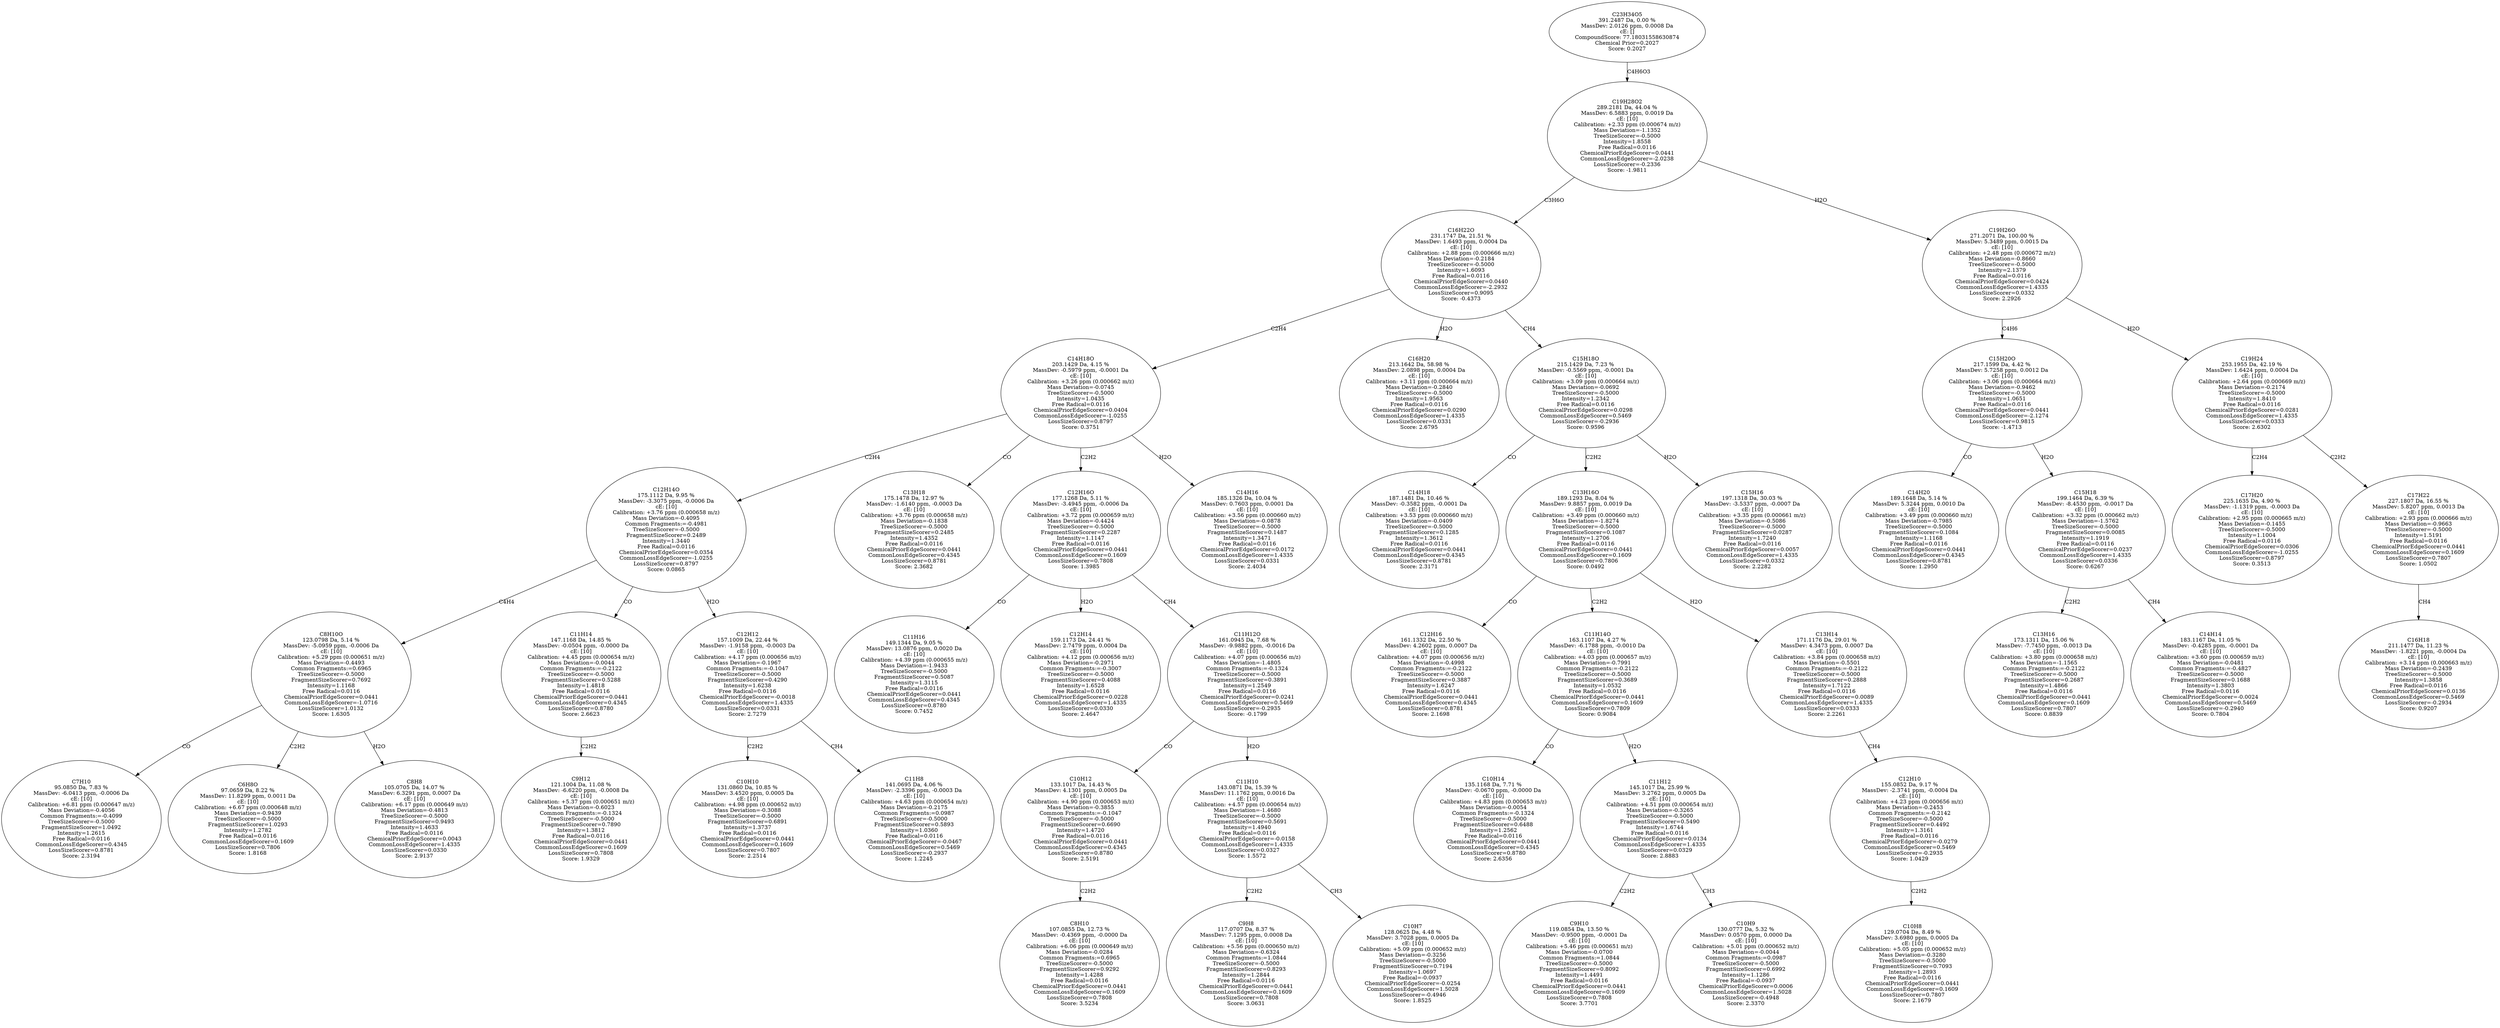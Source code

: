 strict digraph {
v1 [label="C7H10\n95.0850 Da, 7.83 %\nMassDev: -6.0413 ppm, -0.0006 Da\ncE: [10]\nCalibration: +6.81 ppm (0.000647 m/z)\nMass Deviation=-0.4056\nCommon Fragments:=-0.4099\nTreeSizeScorer=-0.5000\nFragmentSizeScorer=1.0492\nIntensity=1.2615\nFree Radical=0.0116\nCommonLossEdgeScorer=0.4345\nLossSizeScorer=0.8781\nScore: 2.3194"];
v2 [label="C6H8O\n97.0659 Da, 8.22 %\nMassDev: 11.8299 ppm, 0.0011 Da\ncE: [10]\nCalibration: +6.67 ppm (0.000648 m/z)\nMass Deviation=-0.9439\nTreeSizeScorer=-0.5000\nFragmentSizeScorer=1.0293\nIntensity=1.2782\nFree Radical=0.0116\nCommonLossEdgeScorer=0.1609\nLossSizeScorer=0.7806\nScore: 1.8168"];
v3 [label="C8H8\n105.0705 Da, 14.07 %\nMassDev: 6.3291 ppm, 0.0007 Da\ncE: [10]\nCalibration: +6.17 ppm (0.000649 m/z)\nMass Deviation=-0.4813\nTreeSizeScorer=-0.5000\nFragmentSizeScorer=0.9493\nIntensity=1.4633\nFree Radical=0.0116\nChemicalPriorEdgeScorer=0.0043\nCommonLossEdgeScorer=1.4335\nLossSizeScorer=0.0330\nScore: 2.9137"];
v4 [label="C8H10O\n123.0798 Da, 5.14 %\nMassDev: -5.0959 ppm, -0.0006 Da\ncE: [10]\nCalibration: +5.29 ppm (0.000651 m/z)\nMass Deviation=-0.4493\nCommon Fragments:=0.6965\nTreeSizeScorer=-0.5000\nFragmentSizeScorer=0.7692\nIntensity=1.1168\nFree Radical=0.0116\nChemicalPriorEdgeScorer=0.0441\nCommonLossEdgeScorer=-1.0716\nLossSizeScorer=1.0132\nScore: 1.6305"];
v5 [label="C9H12\n121.1004 Da, 11.08 %\nMassDev: -6.6220 ppm, -0.0008 Da\ncE: [10]\nCalibration: +5.37 ppm (0.000651 m/z)\nMass Deviation=-0.6023\nCommon Fragments:=-0.1324\nTreeSizeScorer=-0.5000\nFragmentSizeScorer=0.7890\nIntensity=1.3812\nFree Radical=0.0116\nChemicalPriorEdgeScorer=0.0441\nCommonLossEdgeScorer=0.1609\nLossSizeScorer=0.7808\nScore: 1.9329"];
v6 [label="C11H14\n147.1168 Da, 14.85 %\nMassDev: -0.0504 ppm, -0.0000 Da\ncE: [10]\nCalibration: +4.45 ppm (0.000654 m/z)\nMass Deviation=-0.0044\nCommon Fragments:=-0.2122\nTreeSizeScorer=-0.5000\nFragmentSizeScorer=0.5288\nIntensity=1.4818\nFree Radical=0.0116\nChemicalPriorEdgeScorer=0.0441\nCommonLossEdgeScorer=0.4345\nLossSizeScorer=0.8780\nScore: 2.6623"];
v7 [label="C10H10\n131.0860 Da, 10.85 %\nMassDev: 3.4520 ppm, 0.0005 Da\ncE: [10]\nCalibration: +4.98 ppm (0.000652 m/z)\nMass Deviation=-0.3088\nTreeSizeScorer=-0.5000\nFragmentSizeScorer=0.6891\nIntensity=1.3737\nFree Radical=0.0116\nChemicalPriorEdgeScorer=0.0441\nCommonLossEdgeScorer=0.1609\nLossSizeScorer=0.7807\nScore: 2.2514"];
v8 [label="C11H8\n141.0695 Da, 4.06 %\nMassDev: -2.3396 ppm, -0.0003 Da\ncE: [10]\nCalibration: +4.63 ppm (0.000654 m/z)\nMass Deviation=-0.2175\nCommon Fragments:=0.0987\nTreeSizeScorer=-0.5000\nFragmentSizeScorer=0.5893\nIntensity=1.0360\nFree Radical=0.0116\nChemicalPriorEdgeScorer=-0.0467\nCommonLossEdgeScorer=0.5469\nLossSizeScorer=-0.2937\nScore: 1.2245"];
v9 [label="C12H12\n157.1009 Da, 22.44 %\nMassDev: -1.9158 ppm, -0.0003 Da\ncE: [10]\nCalibration: +4.17 ppm (0.000656 m/z)\nMass Deviation=-0.1967\nCommon Fragments:=-0.1047\nTreeSizeScorer=-0.5000\nFragmentSizeScorer=0.4290\nIntensity=1.6238\nFree Radical=0.0116\nChemicalPriorEdgeScorer=-0.0018\nCommonLossEdgeScorer=1.4335\nLossSizeScorer=0.0331\nScore: 2.7279"];
v10 [label="C12H14O\n175.1112 Da, 9.95 %\nMassDev: -3.3075 ppm, -0.0006 Da\ncE: [10]\nCalibration: +3.76 ppm (0.000658 m/z)\nMass Deviation=-0.4095\nCommon Fragments:=-0.4981\nTreeSizeScorer=-0.5000\nFragmentSizeScorer=0.2489\nIntensity=1.3440\nFree Radical=0.0116\nChemicalPriorEdgeScorer=0.0354\nCommonLossEdgeScorer=-1.0255\nLossSizeScorer=0.8797\nScore: 0.0865"];
v11 [label="C13H18\n175.1478 Da, 12.97 %\nMassDev: -1.6140 ppm, -0.0003 Da\ncE: [10]\nCalibration: +3.76 ppm (0.000658 m/z)\nMass Deviation=-0.1838\nTreeSizeScorer=-0.5000\nFragmentSizeScorer=0.2485\nIntensity=1.4352\nFree Radical=0.0116\nChemicalPriorEdgeScorer=0.0441\nCommonLossEdgeScorer=0.4345\nLossSizeScorer=0.8781\nScore: 2.3682"];
v12 [label="C11H16\n149.1344 Da, 9.05 %\nMassDev: 13.0876 ppm, 0.0020 Da\ncE: [10]\nCalibration: +4.39 ppm (0.000655 m/z)\nMass Deviation=-1.9433\nTreeSizeScorer=-0.5000\nFragmentSizeScorer=0.5087\nIntensity=1.3115\nFree Radical=0.0116\nChemicalPriorEdgeScorer=0.0441\nCommonLossEdgeScorer=0.4345\nLossSizeScorer=0.8780\nScore: 0.7452"];
v13 [label="C12H14\n159.1173 Da, 24.41 %\nMassDev: 2.7479 ppm, 0.0004 Da\ncE: [10]\nCalibration: +4.12 ppm (0.000656 m/z)\nMass Deviation=-0.2971\nCommon Fragments:=-0.3007\nTreeSizeScorer=-0.5000\nFragmentSizeScorer=0.4088\nIntensity=1.6528\nFree Radical=0.0116\nChemicalPriorEdgeScorer=0.0228\nCommonLossEdgeScorer=1.4335\nLossSizeScorer=0.0330\nScore: 2.4647"];
v14 [label="C8H10\n107.0855 Da, 12.73 %\nMassDev: -0.4369 ppm, -0.0000 Da\ncE: [10]\nCalibration: +6.06 ppm (0.000649 m/z)\nMass Deviation=-0.0284\nCommon Fragments:=0.6965\nTreeSizeScorer=-0.5000\nFragmentSizeScorer=0.9292\nIntensity=1.4288\nFree Radical=0.0116\nChemicalPriorEdgeScorer=0.0441\nCommonLossEdgeScorer=0.1609\nLossSizeScorer=0.7808\nScore: 3.5234"];
v15 [label="C10H12\n133.1017 Da, 14.43 %\nMassDev: 4.1301 ppm, 0.0005 Da\ncE: [10]\nCalibration: +4.90 ppm (0.000653 m/z)\nMass Deviation=-0.3855\nCommon Fragments:=-0.1047\nTreeSizeScorer=-0.5000\nFragmentSizeScorer=0.6690\nIntensity=1.4720\nFree Radical=0.0116\nChemicalPriorEdgeScorer=0.0441\nCommonLossEdgeScorer=0.4345\nLossSizeScorer=0.8780\nScore: 2.5191"];
v16 [label="C9H8\n117.0707 Da, 8.37 %\nMassDev: 7.1295 ppm, 0.0008 Da\ncE: [10]\nCalibration: +5.56 ppm (0.000650 m/z)\nMass Deviation=-0.6324\nCommon Fragments:=1.0844\nTreeSizeScorer=-0.5000\nFragmentSizeScorer=0.8293\nIntensity=1.2844\nFree Radical=0.0116\nChemicalPriorEdgeScorer=0.0441\nCommonLossEdgeScorer=0.1609\nLossSizeScorer=0.7808\nScore: 3.0631"];
v17 [label="C10H7\n128.0625 Da, 4.48 %\nMassDev: 3.7028 ppm, 0.0005 Da\ncE: [10]\nCalibration: +5.09 ppm (0.000652 m/z)\nMass Deviation=-0.3256\nTreeSizeScorer=-0.5000\nFragmentSizeScorer=0.7194\nIntensity=1.0697\nFree Radical=-0.0937\nChemicalPriorEdgeScorer=-0.0254\nCommonLossEdgeScorer=1.5028\nLossSizeScorer=-0.4946\nScore: 1.8525"];
v18 [label="C11H10\n143.0871 Da, 15.39 %\nMassDev: 11.1762 ppm, 0.0016 Da\ncE: [10]\nCalibration: +4.57 ppm (0.000654 m/z)\nMass Deviation=-1.4680\nTreeSizeScorer=-0.5000\nFragmentSizeScorer=0.5691\nIntensity=1.4940\nFree Radical=0.0116\nChemicalPriorEdgeScorer=-0.0158\nCommonLossEdgeScorer=1.4335\nLossSizeScorer=0.0327\nScore: 1.5572"];
v19 [label="C11H12O\n161.0945 Da, 7.68 %\nMassDev: -9.9882 ppm, -0.0016 Da\ncE: [10]\nCalibration: +4.07 ppm (0.000656 m/z)\nMass Deviation=-1.4805\nCommon Fragments:=-0.1324\nTreeSizeScorer=-0.5000\nFragmentSizeScorer=0.3891\nIntensity=1.2549\nFree Radical=0.0116\nChemicalPriorEdgeScorer=0.0241\nCommonLossEdgeScorer=0.5469\nLossSizeScorer=-0.2935\nScore: -0.1799"];
v20 [label="C12H16O\n177.1268 Da, 5.11 %\nMassDev: -3.4945 ppm, -0.0006 Da\ncE: [10]\nCalibration: +3.72 ppm (0.000659 m/z)\nMass Deviation=-0.4424\nTreeSizeScorer=-0.5000\nFragmentSizeScorer=0.2287\nIntensity=1.1147\nFree Radical=0.0116\nChemicalPriorEdgeScorer=0.0441\nCommonLossEdgeScorer=0.1609\nLossSizeScorer=0.7808\nScore: 1.3985"];
v21 [label="C14H16\n185.1326 Da, 10.04 %\nMassDev: 0.7603 ppm, 0.0001 Da\ncE: [10]\nCalibration: +3.56 ppm (0.000660 m/z)\nMass Deviation=-0.0878\nTreeSizeScorer=-0.5000\nFragmentSizeScorer=0.1487\nIntensity=1.3471\nFree Radical=0.0116\nChemicalPriorEdgeScorer=0.0172\nCommonLossEdgeScorer=1.4335\nLossSizeScorer=0.0331\nScore: 2.4034"];
v22 [label="C14H18O\n203.1429 Da, 4.15 %\nMassDev: -0.5979 ppm, -0.0001 Da\ncE: [10]\nCalibration: +3.26 ppm (0.000662 m/z)\nMass Deviation=-0.0745\nTreeSizeScorer=-0.5000\nIntensity=1.0435\nFree Radical=0.0116\nChemicalPriorEdgeScorer=0.0404\nCommonLossEdgeScorer=-1.0255\nLossSizeScorer=0.8797\nScore: 0.3751"];
v23 [label="C16H20\n213.1642 Da, 58.98 %\nMassDev: 2.0898 ppm, 0.0004 Da\ncE: [10]\nCalibration: +3.11 ppm (0.000664 m/z)\nMass Deviation=-0.2840\nTreeSizeScorer=-0.5000\nIntensity=1.9563\nFree Radical=0.0116\nChemicalPriorEdgeScorer=0.0290\nCommonLossEdgeScorer=1.4335\nLossSizeScorer=0.0331\nScore: 2.6795"];
v24 [label="C14H18\n187.1481 Da, 10.46 %\nMassDev: -0.3582 ppm, -0.0001 Da\ncE: [10]\nCalibration: +3.53 ppm (0.000660 m/z)\nMass Deviation=-0.0409\nTreeSizeScorer=-0.5000\nFragmentSizeScorer=0.1285\nIntensity=1.3612\nFree Radical=0.0116\nChemicalPriorEdgeScorer=0.0441\nCommonLossEdgeScorer=0.4345\nLossSizeScorer=0.8781\nScore: 2.3171"];
v25 [label="C12H16\n161.1332 Da, 22.50 %\nMassDev: 4.2602 ppm, 0.0007 Da\ncE: [10]\nCalibration: +4.07 ppm (0.000656 m/z)\nMass Deviation=-0.4998\nCommon Fragments:=-0.2122\nTreeSizeScorer=-0.5000\nFragmentSizeScorer=0.3887\nIntensity=1.6247\nFree Radical=0.0116\nChemicalPriorEdgeScorer=0.0441\nCommonLossEdgeScorer=0.4345\nLossSizeScorer=0.8781\nScore: 2.1698"];
v26 [label="C10H14\n135.1168 Da, 7.71 %\nMassDev: -0.0670 ppm, -0.0000 Da\ncE: [10]\nCalibration: +4.83 ppm (0.000653 m/z)\nMass Deviation=-0.0054\nCommon Fragments:=-0.1324\nTreeSizeScorer=-0.5000\nFragmentSizeScorer=0.6488\nIntensity=1.2562\nFree Radical=0.0116\nChemicalPriorEdgeScorer=0.0441\nCommonLossEdgeScorer=0.4345\nLossSizeScorer=0.8780\nScore: 2.6356"];
v27 [label="C9H10\n119.0854 Da, 13.50 %\nMassDev: -0.9500 ppm, -0.0001 Da\ncE: [10]\nCalibration: +5.46 ppm (0.000651 m/z)\nMass Deviation=-0.0700\nCommon Fragments:=1.0844\nTreeSizeScorer=-0.5000\nFragmentSizeScorer=0.8092\nIntensity=1.4491\nFree Radical=0.0116\nChemicalPriorEdgeScorer=0.0441\nCommonLossEdgeScorer=0.1609\nLossSizeScorer=0.7808\nScore: 3.7701"];
v28 [label="C10H9\n130.0777 Da, 5.32 %\nMassDev: 0.0570 ppm, 0.0000 Da\ncE: [10]\nCalibration: +5.01 ppm (0.000652 m/z)\nMass Deviation=-0.0044\nCommon Fragments:=0.0987\nTreeSizeScorer=-0.5000\nFragmentSizeScorer=0.6992\nIntensity=1.1286\nFree Radical=-0.0937\nChemicalPriorEdgeScorer=0.0006\nCommonLossEdgeScorer=1.5028\nLossSizeScorer=-0.4948\nScore: 2.3370"];
v29 [label="C11H12\n145.1017 Da, 25.99 %\nMassDev: 3.2762 ppm, 0.0005 Da\ncE: [10]\nCalibration: +4.51 ppm (0.000654 m/z)\nMass Deviation=-0.3265\nTreeSizeScorer=-0.5000\nFragmentSizeScorer=0.5490\nIntensity=1.6744\nFree Radical=0.0116\nChemicalPriorEdgeScorer=0.0134\nCommonLossEdgeScorer=1.4335\nLossSizeScorer=0.0329\nScore: 2.8883"];
v30 [label="C11H14O\n163.1107 Da, 4.27 %\nMassDev: -6.1788 ppm, -0.0010 Da\ncE: [10]\nCalibration: +4.03 ppm (0.000657 m/z)\nMass Deviation=-0.7991\nCommon Fragments:=-0.2122\nTreeSizeScorer=-0.5000\nFragmentSizeScorer=0.3689\nIntensity=1.0532\nFree Radical=0.0116\nChemicalPriorEdgeScorer=0.0441\nCommonLossEdgeScorer=0.1609\nLossSizeScorer=0.7809\nScore: 0.9084"];
v31 [label="C10H8\n129.0704 Da, 8.49 %\nMassDev: 3.6980 ppm, 0.0005 Da\ncE: [10]\nCalibration: +5.05 ppm (0.000652 m/z)\nMass Deviation=-0.3280\nTreeSizeScorer=-0.5000\nFragmentSizeScorer=0.7093\nIntensity=1.2893\nFree Radical=0.0116\nChemicalPriorEdgeScorer=0.0441\nCommonLossEdgeScorer=0.1609\nLossSizeScorer=0.7807\nScore: 2.1679"];
v32 [label="C12H10\n155.0852 Da, 9.17 %\nMassDev: -2.3741 ppm, -0.0004 Da\ncE: [10]\nCalibration: +4.23 ppm (0.000656 m/z)\nMass Deviation=-0.2453\nCommon Fragments:=-0.2142\nTreeSizeScorer=-0.5000\nFragmentSizeScorer=0.4492\nIntensity=1.3161\nFree Radical=0.0116\nChemicalPriorEdgeScorer=-0.0279\nCommonLossEdgeScorer=0.5469\nLossSizeScorer=-0.2935\nScore: 1.0429"];
v33 [label="C13H14\n171.1176 Da, 29.01 %\nMassDev: 4.3473 ppm, 0.0007 Da\ncE: [10]\nCalibration: +3.84 ppm (0.000658 m/z)\nMass Deviation=-0.5501\nCommon Fragments:=-0.2122\nTreeSizeScorer=-0.5000\nFragmentSizeScorer=0.2888\nIntensity=1.7122\nFree Radical=0.0116\nChemicalPriorEdgeScorer=0.0089\nCommonLossEdgeScorer=1.4335\nLossSizeScorer=0.0333\nScore: 2.2261"];
v34 [label="C13H16O\n189.1293 Da, 8.04 %\nMassDev: 9.8857 ppm, 0.0019 Da\ncE: [10]\nCalibration: +3.49 ppm (0.000660 m/z)\nMass Deviation=-1.8274\nTreeSizeScorer=-0.5000\nFragmentSizeScorer=0.1087\nIntensity=1.2706\nFree Radical=0.0116\nChemicalPriorEdgeScorer=0.0441\nCommonLossEdgeScorer=0.1609\nLossSizeScorer=0.7806\nScore: 0.0492"];
v35 [label="C15H16\n197.1318 Da, 30.03 %\nMassDev: -3.5337 ppm, -0.0007 Da\ncE: [10]\nCalibration: +3.35 ppm (0.000661 m/z)\nMass Deviation=-0.5086\nTreeSizeScorer=-0.5000\nFragmentSizeScorer=0.0287\nIntensity=1.7240\nFree Radical=0.0116\nChemicalPriorEdgeScorer=0.0057\nCommonLossEdgeScorer=1.4335\nLossSizeScorer=0.0332\nScore: 2.2282"];
v36 [label="C15H18O\n215.1429 Da, 7.23 %\nMassDev: -0.5569 ppm, -0.0001 Da\ncE: [10]\nCalibration: +3.09 ppm (0.000664 m/z)\nMass Deviation=-0.0692\nTreeSizeScorer=-0.5000\nIntensity=1.2342\nFree Radical=0.0116\nChemicalPriorEdgeScorer=0.0298\nCommonLossEdgeScorer=0.5469\nLossSizeScorer=-0.2936\nScore: 0.9596"];
v37 [label="C16H22O\n231.1747 Da, 21.51 %\nMassDev: 1.6493 ppm, 0.0004 Da\ncE: [10]\nCalibration: +2.88 ppm (0.000666 m/z)\nMass Deviation=-0.2184\nTreeSizeScorer=-0.5000\nIntensity=1.6093\nFree Radical=0.0116\nChemicalPriorEdgeScorer=0.0440\nCommonLossEdgeScorer=-2.2932\nLossSizeScorer=0.9095\nScore: -0.4373"];
v38 [label="C14H20\n189.1648 Da, 5.14 %\nMassDev: 5.3244 ppm, 0.0010 Da\ncE: [10]\nCalibration: +3.49 ppm (0.000660 m/z)\nMass Deviation=-0.7985\nTreeSizeScorer=-0.5000\nFragmentSizeScorer=0.1084\nIntensity=1.1168\nFree Radical=0.0116\nChemicalPriorEdgeScorer=0.0441\nCommonLossEdgeScorer=0.4345\nLossSizeScorer=0.8781\nScore: 1.2950"];
v39 [label="C13H16\n173.1311 Da, 15.06 %\nMassDev: -7.7450 ppm, -0.0013 Da\ncE: [10]\nCalibration: +3.80 ppm (0.000658 m/z)\nMass Deviation=-1.1565\nCommon Fragments:=-0.2122\nTreeSizeScorer=-0.5000\nFragmentSizeScorer=0.2687\nIntensity=1.4866\nFree Radical=0.0116\nChemicalPriorEdgeScorer=0.0441\nCommonLossEdgeScorer=0.1609\nLossSizeScorer=0.7807\nScore: 0.8839"];
v40 [label="C14H14\n183.1167 Da, 11.05 %\nMassDev: -0.4285 ppm, -0.0001 Da\ncE: [10]\nCalibration: +3.60 ppm (0.000659 m/z)\nMass Deviation=-0.0481\nCommon Fragments:=-0.4827\nTreeSizeScorer=-0.5000\nFragmentSizeScorer=0.1688\nIntensity=1.3803\nFree Radical=0.0116\nChemicalPriorEdgeScorer=-0.0024\nCommonLossEdgeScorer=0.5469\nLossSizeScorer=-0.2940\nScore: 0.7804"];
v41 [label="C15H18\n199.1464 Da, 6.39 %\nMassDev: -8.4530 ppm, -0.0017 Da\ncE: [10]\nCalibration: +3.32 ppm (0.000662 m/z)\nMass Deviation=-1.5762\nTreeSizeScorer=-0.5000\nFragmentSizeScorer=0.0085\nIntensity=1.1919\nFree Radical=0.0116\nChemicalPriorEdgeScorer=0.0237\nCommonLossEdgeScorer=1.4335\nLossSizeScorer=0.0336\nScore: 0.6267"];
v42 [label="C15H20O\n217.1599 Da, 4.42 %\nMassDev: 5.7258 ppm, 0.0012 Da\ncE: [10]\nCalibration: +3.06 ppm (0.000664 m/z)\nMass Deviation=-0.9462\nTreeSizeScorer=-0.5000\nIntensity=1.0651\nFree Radical=0.0116\nChemicalPriorEdgeScorer=0.0441\nCommonLossEdgeScorer=-2.1274\nLossSizeScorer=0.9815\nScore: -1.4713"];
v43 [label="C17H20\n225.1635 Da, 4.90 %\nMassDev: -1.1319 ppm, -0.0003 Da\ncE: [10]\nCalibration: +2.95 ppm (0.000665 m/z)\nMass Deviation=-0.1455\nTreeSizeScorer=-0.5000\nIntensity=1.1004\nFree Radical=0.0116\nChemicalPriorEdgeScorer=0.0306\nCommonLossEdgeScorer=-1.0255\nLossSizeScorer=0.8797\nScore: 0.3513"];
v44 [label="C16H18\n211.1477 Da, 11.23 %\nMassDev: -1.8221 ppm, -0.0004 Da\ncE: [10]\nCalibration: +3.14 ppm (0.000663 m/z)\nMass Deviation=-0.2439\nTreeSizeScorer=-0.5000\nIntensity=1.3858\nFree Radical=0.0116\nChemicalPriorEdgeScorer=0.0136\nCommonLossEdgeScorer=0.5469\nLossSizeScorer=-0.2934\nScore: 0.9207"];
v45 [label="C17H22\n227.1807 Da, 16.55 %\nMassDev: 5.8207 ppm, 0.0013 Da\ncE: [10]\nCalibration: +2.93 ppm (0.000666 m/z)\nMass Deviation=-0.9663\nTreeSizeScorer=-0.5000\nIntensity=1.5191\nFree Radical=0.0116\nChemicalPriorEdgeScorer=0.0441\nCommonLossEdgeScorer=0.1609\nLossSizeScorer=0.7807\nScore: 1.0502"];
v46 [label="C19H24\n253.1955 Da, 42.19 %\nMassDev: 1.6424 ppm, 0.0004 Da\ncE: [10]\nCalibration: +2.64 ppm (0.000669 m/z)\nMass Deviation=-0.2174\nTreeSizeScorer=-0.5000\nIntensity=1.8410\nFree Radical=0.0116\nChemicalPriorEdgeScorer=0.0281\nCommonLossEdgeScorer=1.4335\nLossSizeScorer=0.0333\nScore: 2.6302"];
v47 [label="C19H26O\n271.2071 Da, 100.00 %\nMassDev: 5.3489 ppm, 0.0015 Da\ncE: [10]\nCalibration: +2.48 ppm (0.000672 m/z)\nMass Deviation=-0.8660\nTreeSizeScorer=-0.5000\nIntensity=2.1379\nFree Radical=0.0116\nChemicalPriorEdgeScorer=0.0424\nCommonLossEdgeScorer=1.4335\nLossSizeScorer=0.0332\nScore: 2.2926"];
v48 [label="C19H28O2\n289.2181 Da, 44.04 %\nMassDev: 6.5883 ppm, 0.0019 Da\ncE: [10]\nCalibration: +2.33 ppm (0.000674 m/z)\nMass Deviation=-1.1352\nTreeSizeScorer=-0.5000\nIntensity=1.8558\nFree Radical=0.0116\nChemicalPriorEdgeScorer=0.0441\nCommonLossEdgeScorer=-2.0238\nLossSizeScorer=-0.2336\nScore: -1.9811"];
v49 [label="C23H34O5\n391.2487 Da, 0.00 %\nMassDev: 2.0126 ppm, 0.0008 Da\ncE: []\nCompoundScore: 77.18031558630874\nChemical Prior=0.2027\nScore: 0.2027"];
v4 -> v1 [label="CO"];
v4 -> v2 [label="C2H2"];
v4 -> v3 [label="H2O"];
v10 -> v4 [label="C4H4"];
v6 -> v5 [label="C2H2"];
v10 -> v6 [label="CO"];
v9 -> v7 [label="C2H2"];
v9 -> v8 [label="CH4"];
v10 -> v9 [label="H2O"];
v22 -> v10 [label="C2H4"];
v22 -> v11 [label="CO"];
v20 -> v12 [label="CO"];
v20 -> v13 [label="H2O"];
v15 -> v14 [label="C2H2"];
v19 -> v15 [label="CO"];
v18 -> v16 [label="C2H2"];
v18 -> v17 [label="CH3"];
v19 -> v18 [label="H2O"];
v20 -> v19 [label="CH4"];
v22 -> v20 [label="C2H2"];
v22 -> v21 [label="H2O"];
v37 -> v22 [label="C2H4"];
v37 -> v23 [label="H2O"];
v36 -> v24 [label="CO"];
v34 -> v25 [label="CO"];
v30 -> v26 [label="CO"];
v29 -> v27 [label="C2H2"];
v29 -> v28 [label="CH3"];
v30 -> v29 [label="H2O"];
v34 -> v30 [label="C2H2"];
v32 -> v31 [label="C2H2"];
v33 -> v32 [label="CH4"];
v34 -> v33 [label="H2O"];
v36 -> v34 [label="C2H2"];
v36 -> v35 [label="H2O"];
v37 -> v36 [label="CH4"];
v48 -> v37 [label="C3H6O"];
v42 -> v38 [label="CO"];
v41 -> v39 [label="C2H2"];
v41 -> v40 [label="CH4"];
v42 -> v41 [label="H2O"];
v47 -> v42 [label="C4H6"];
v46 -> v43 [label="C2H4"];
v45 -> v44 [label="CH4"];
v46 -> v45 [label="C2H2"];
v47 -> v46 [label="H2O"];
v48 -> v47 [label="H2O"];
v49 -> v48 [label="C4H6O3"];
}